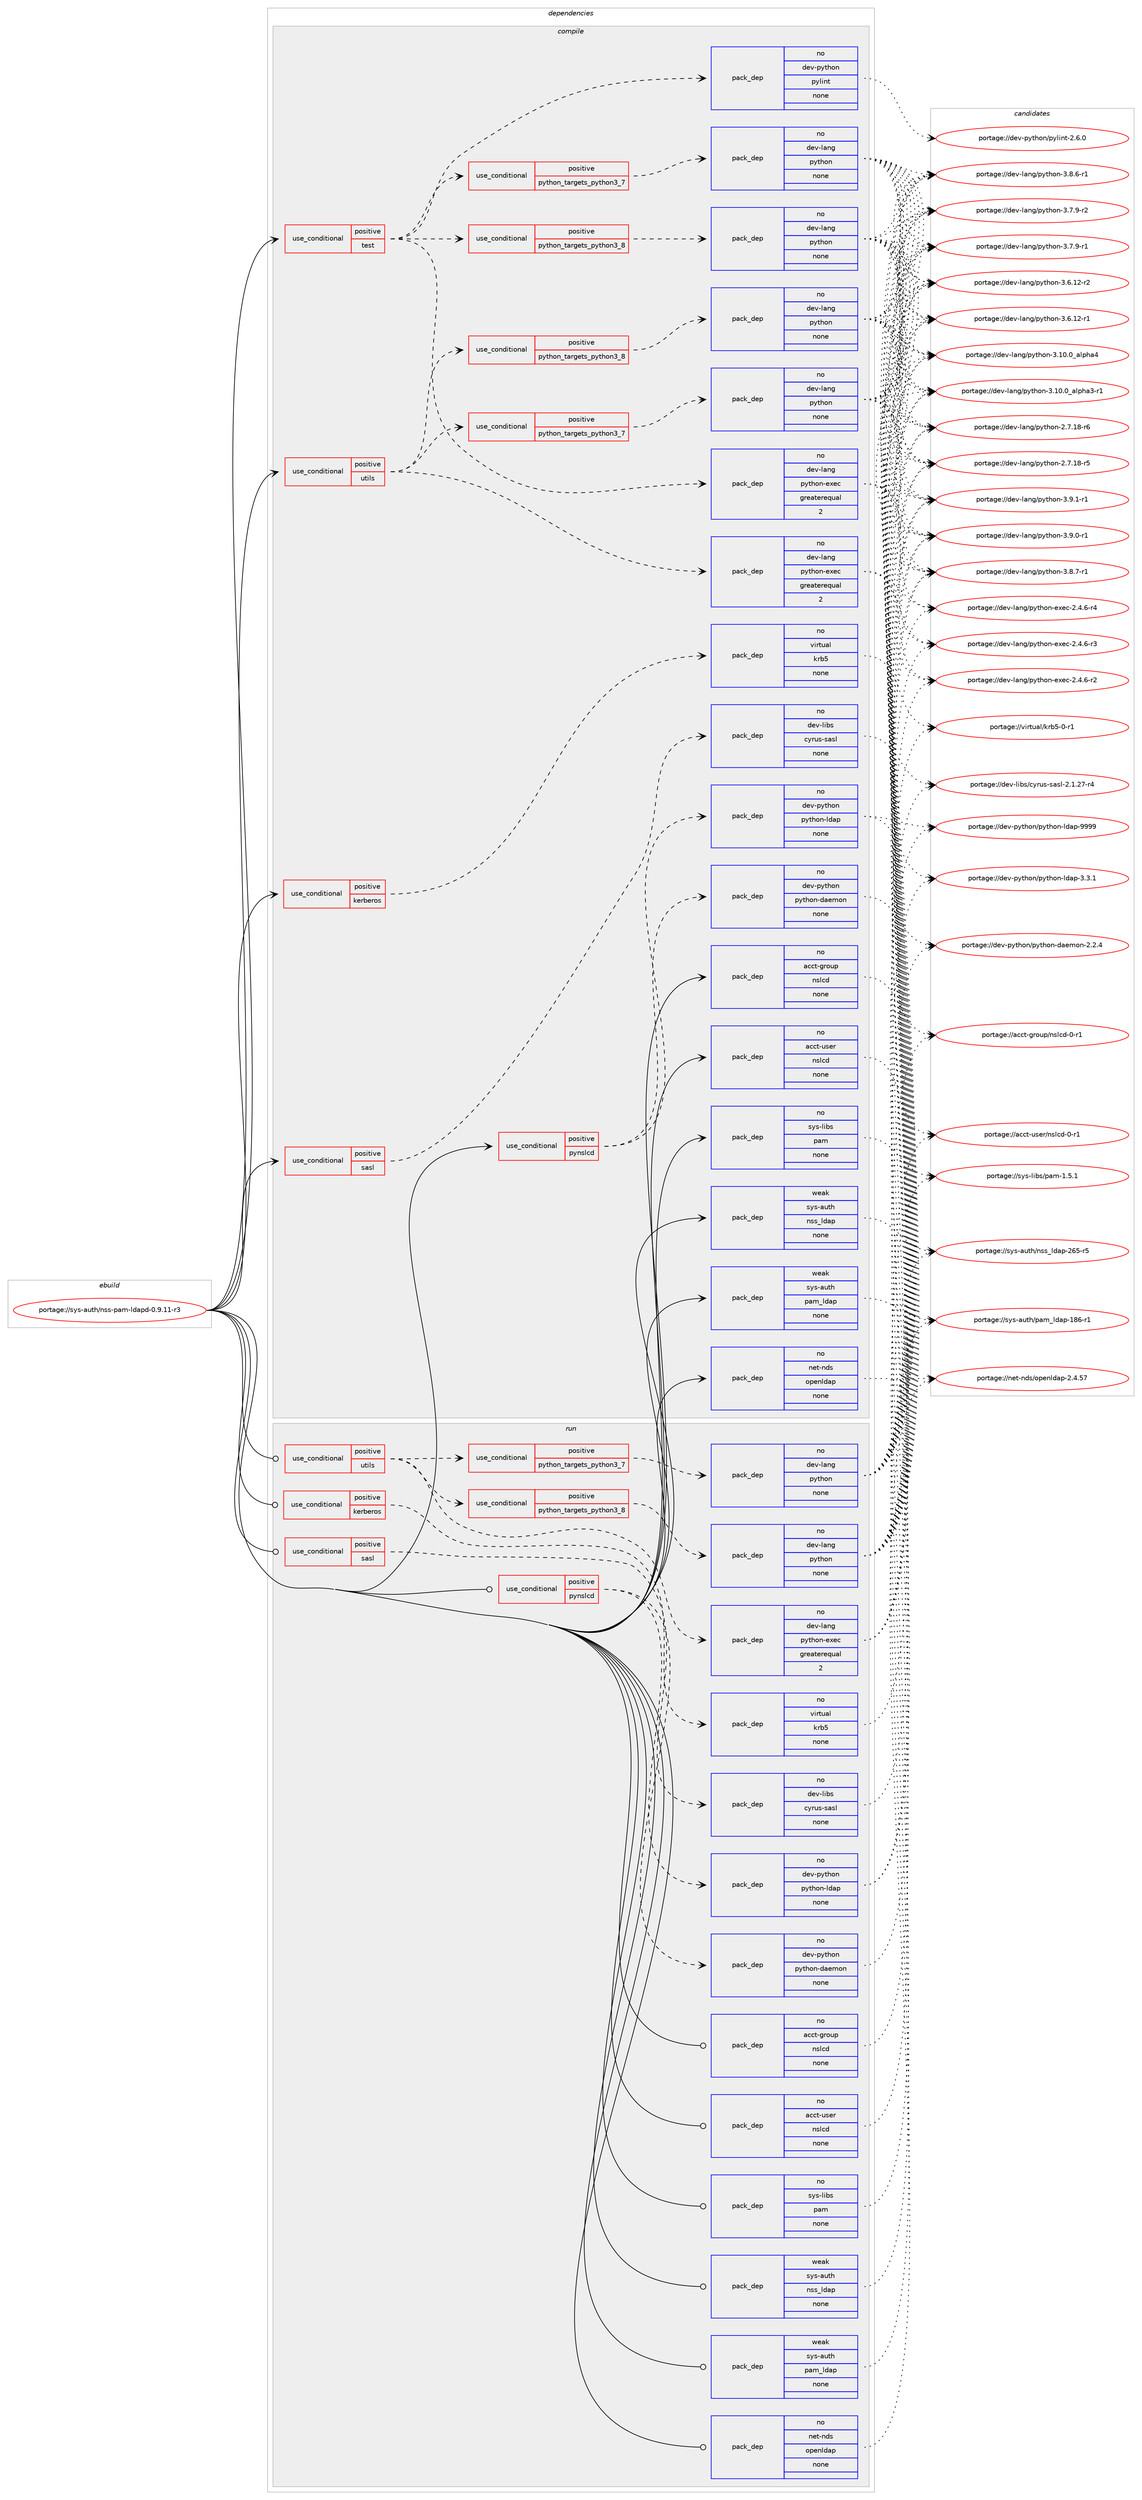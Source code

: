 digraph prolog {

# *************
# Graph options
# *************

newrank=true;
concentrate=true;
compound=true;
graph [rankdir=LR,fontname=Helvetica,fontsize=10,ranksep=1.5];#, ranksep=2.5, nodesep=0.2];
edge  [arrowhead=vee];
node  [fontname=Helvetica,fontsize=10];

# **********
# The ebuild
# **********

subgraph cluster_leftcol {
color=gray;
rank=same;
label=<<i>ebuild</i>>;
id [label="portage://sys-auth/nss-pam-ldapd-0.9.11-r3", color=red, width=4, href="../sys-auth/nss-pam-ldapd-0.9.11-r3.svg"];
}

# ****************
# The dependencies
# ****************

subgraph cluster_midcol {
color=gray;
label=<<i>dependencies</i>>;
subgraph cluster_compile {
fillcolor="#eeeeee";
style=filled;
label=<<i>compile</i>>;
subgraph cond3264 {
dependency11299 [label=<<TABLE BORDER="0" CELLBORDER="1" CELLSPACING="0" CELLPADDING="4"><TR><TD ROWSPAN="3" CELLPADDING="10">use_conditional</TD></TR><TR><TD>positive</TD></TR><TR><TD>kerberos</TD></TR></TABLE>>, shape=none, color=red];
subgraph pack7922 {
dependency11300 [label=<<TABLE BORDER="0" CELLBORDER="1" CELLSPACING="0" CELLPADDING="4" WIDTH="220"><TR><TD ROWSPAN="6" CELLPADDING="30">pack_dep</TD></TR><TR><TD WIDTH="110">no</TD></TR><TR><TD>virtual</TD></TR><TR><TD>krb5</TD></TR><TR><TD>none</TD></TR><TR><TD></TD></TR></TABLE>>, shape=none, color=blue];
}
dependency11299:e -> dependency11300:w [weight=20,style="dashed",arrowhead="vee"];
}
id:e -> dependency11299:w [weight=20,style="solid",arrowhead="vee"];
subgraph cond3265 {
dependency11301 [label=<<TABLE BORDER="0" CELLBORDER="1" CELLSPACING="0" CELLPADDING="4"><TR><TD ROWSPAN="3" CELLPADDING="10">use_conditional</TD></TR><TR><TD>positive</TD></TR><TR><TD>pynslcd</TD></TR></TABLE>>, shape=none, color=red];
subgraph pack7923 {
dependency11302 [label=<<TABLE BORDER="0" CELLBORDER="1" CELLSPACING="0" CELLPADDING="4" WIDTH="220"><TR><TD ROWSPAN="6" CELLPADDING="30">pack_dep</TD></TR><TR><TD WIDTH="110">no</TD></TR><TR><TD>dev-python</TD></TR><TR><TD>python-ldap</TD></TR><TR><TD>none</TD></TR><TR><TD></TD></TR></TABLE>>, shape=none, color=blue];
}
dependency11301:e -> dependency11302:w [weight=20,style="dashed",arrowhead="vee"];
subgraph pack7924 {
dependency11303 [label=<<TABLE BORDER="0" CELLBORDER="1" CELLSPACING="0" CELLPADDING="4" WIDTH="220"><TR><TD ROWSPAN="6" CELLPADDING="30">pack_dep</TD></TR><TR><TD WIDTH="110">no</TD></TR><TR><TD>dev-python</TD></TR><TR><TD>python-daemon</TD></TR><TR><TD>none</TD></TR><TR><TD></TD></TR></TABLE>>, shape=none, color=blue];
}
dependency11301:e -> dependency11303:w [weight=20,style="dashed",arrowhead="vee"];
}
id:e -> dependency11301:w [weight=20,style="solid",arrowhead="vee"];
subgraph cond3266 {
dependency11304 [label=<<TABLE BORDER="0" CELLBORDER="1" CELLSPACING="0" CELLPADDING="4"><TR><TD ROWSPAN="3" CELLPADDING="10">use_conditional</TD></TR><TR><TD>positive</TD></TR><TR><TD>sasl</TD></TR></TABLE>>, shape=none, color=red];
subgraph pack7925 {
dependency11305 [label=<<TABLE BORDER="0" CELLBORDER="1" CELLSPACING="0" CELLPADDING="4" WIDTH="220"><TR><TD ROWSPAN="6" CELLPADDING="30">pack_dep</TD></TR><TR><TD WIDTH="110">no</TD></TR><TR><TD>dev-libs</TD></TR><TR><TD>cyrus-sasl</TD></TR><TR><TD>none</TD></TR><TR><TD></TD></TR></TABLE>>, shape=none, color=blue];
}
dependency11304:e -> dependency11305:w [weight=20,style="dashed",arrowhead="vee"];
}
id:e -> dependency11304:w [weight=20,style="solid",arrowhead="vee"];
subgraph cond3267 {
dependency11306 [label=<<TABLE BORDER="0" CELLBORDER="1" CELLSPACING="0" CELLPADDING="4"><TR><TD ROWSPAN="3" CELLPADDING="10">use_conditional</TD></TR><TR><TD>positive</TD></TR><TR><TD>test</TD></TR></TABLE>>, shape=none, color=red];
subgraph cond3268 {
dependency11307 [label=<<TABLE BORDER="0" CELLBORDER="1" CELLSPACING="0" CELLPADDING="4"><TR><TD ROWSPAN="3" CELLPADDING="10">use_conditional</TD></TR><TR><TD>positive</TD></TR><TR><TD>python_targets_python3_7</TD></TR></TABLE>>, shape=none, color=red];
subgraph pack7926 {
dependency11308 [label=<<TABLE BORDER="0" CELLBORDER="1" CELLSPACING="0" CELLPADDING="4" WIDTH="220"><TR><TD ROWSPAN="6" CELLPADDING="30">pack_dep</TD></TR><TR><TD WIDTH="110">no</TD></TR><TR><TD>dev-lang</TD></TR><TR><TD>python</TD></TR><TR><TD>none</TD></TR><TR><TD></TD></TR></TABLE>>, shape=none, color=blue];
}
dependency11307:e -> dependency11308:w [weight=20,style="dashed",arrowhead="vee"];
}
dependency11306:e -> dependency11307:w [weight=20,style="dashed",arrowhead="vee"];
subgraph cond3269 {
dependency11309 [label=<<TABLE BORDER="0" CELLBORDER="1" CELLSPACING="0" CELLPADDING="4"><TR><TD ROWSPAN="3" CELLPADDING="10">use_conditional</TD></TR><TR><TD>positive</TD></TR><TR><TD>python_targets_python3_8</TD></TR></TABLE>>, shape=none, color=red];
subgraph pack7927 {
dependency11310 [label=<<TABLE BORDER="0" CELLBORDER="1" CELLSPACING="0" CELLPADDING="4" WIDTH="220"><TR><TD ROWSPAN="6" CELLPADDING="30">pack_dep</TD></TR><TR><TD WIDTH="110">no</TD></TR><TR><TD>dev-lang</TD></TR><TR><TD>python</TD></TR><TR><TD>none</TD></TR><TR><TD></TD></TR></TABLE>>, shape=none, color=blue];
}
dependency11309:e -> dependency11310:w [weight=20,style="dashed",arrowhead="vee"];
}
dependency11306:e -> dependency11309:w [weight=20,style="dashed",arrowhead="vee"];
subgraph pack7928 {
dependency11311 [label=<<TABLE BORDER="0" CELLBORDER="1" CELLSPACING="0" CELLPADDING="4" WIDTH="220"><TR><TD ROWSPAN="6" CELLPADDING="30">pack_dep</TD></TR><TR><TD WIDTH="110">no</TD></TR><TR><TD>dev-lang</TD></TR><TR><TD>python-exec</TD></TR><TR><TD>greaterequal</TD></TR><TR><TD>2</TD></TR></TABLE>>, shape=none, color=blue];
}
dependency11306:e -> dependency11311:w [weight=20,style="dashed",arrowhead="vee"];
subgraph pack7929 {
dependency11312 [label=<<TABLE BORDER="0" CELLBORDER="1" CELLSPACING="0" CELLPADDING="4" WIDTH="220"><TR><TD ROWSPAN="6" CELLPADDING="30">pack_dep</TD></TR><TR><TD WIDTH="110">no</TD></TR><TR><TD>dev-python</TD></TR><TR><TD>pylint</TD></TR><TR><TD>none</TD></TR><TR><TD></TD></TR></TABLE>>, shape=none, color=blue];
}
dependency11306:e -> dependency11312:w [weight=20,style="dashed",arrowhead="vee"];
}
id:e -> dependency11306:w [weight=20,style="solid",arrowhead="vee"];
subgraph cond3270 {
dependency11313 [label=<<TABLE BORDER="0" CELLBORDER="1" CELLSPACING="0" CELLPADDING="4"><TR><TD ROWSPAN="3" CELLPADDING="10">use_conditional</TD></TR><TR><TD>positive</TD></TR><TR><TD>utils</TD></TR></TABLE>>, shape=none, color=red];
subgraph cond3271 {
dependency11314 [label=<<TABLE BORDER="0" CELLBORDER="1" CELLSPACING="0" CELLPADDING="4"><TR><TD ROWSPAN="3" CELLPADDING="10">use_conditional</TD></TR><TR><TD>positive</TD></TR><TR><TD>python_targets_python3_7</TD></TR></TABLE>>, shape=none, color=red];
subgraph pack7930 {
dependency11315 [label=<<TABLE BORDER="0" CELLBORDER="1" CELLSPACING="0" CELLPADDING="4" WIDTH="220"><TR><TD ROWSPAN="6" CELLPADDING="30">pack_dep</TD></TR><TR><TD WIDTH="110">no</TD></TR><TR><TD>dev-lang</TD></TR><TR><TD>python</TD></TR><TR><TD>none</TD></TR><TR><TD></TD></TR></TABLE>>, shape=none, color=blue];
}
dependency11314:e -> dependency11315:w [weight=20,style="dashed",arrowhead="vee"];
}
dependency11313:e -> dependency11314:w [weight=20,style="dashed",arrowhead="vee"];
subgraph cond3272 {
dependency11316 [label=<<TABLE BORDER="0" CELLBORDER="1" CELLSPACING="0" CELLPADDING="4"><TR><TD ROWSPAN="3" CELLPADDING="10">use_conditional</TD></TR><TR><TD>positive</TD></TR><TR><TD>python_targets_python3_8</TD></TR></TABLE>>, shape=none, color=red];
subgraph pack7931 {
dependency11317 [label=<<TABLE BORDER="0" CELLBORDER="1" CELLSPACING="0" CELLPADDING="4" WIDTH="220"><TR><TD ROWSPAN="6" CELLPADDING="30">pack_dep</TD></TR><TR><TD WIDTH="110">no</TD></TR><TR><TD>dev-lang</TD></TR><TR><TD>python</TD></TR><TR><TD>none</TD></TR><TR><TD></TD></TR></TABLE>>, shape=none, color=blue];
}
dependency11316:e -> dependency11317:w [weight=20,style="dashed",arrowhead="vee"];
}
dependency11313:e -> dependency11316:w [weight=20,style="dashed",arrowhead="vee"];
subgraph pack7932 {
dependency11318 [label=<<TABLE BORDER="0" CELLBORDER="1" CELLSPACING="0" CELLPADDING="4" WIDTH="220"><TR><TD ROWSPAN="6" CELLPADDING="30">pack_dep</TD></TR><TR><TD WIDTH="110">no</TD></TR><TR><TD>dev-lang</TD></TR><TR><TD>python-exec</TD></TR><TR><TD>greaterequal</TD></TR><TR><TD>2</TD></TR></TABLE>>, shape=none, color=blue];
}
dependency11313:e -> dependency11318:w [weight=20,style="dashed",arrowhead="vee"];
}
id:e -> dependency11313:w [weight=20,style="solid",arrowhead="vee"];
subgraph pack7933 {
dependency11319 [label=<<TABLE BORDER="0" CELLBORDER="1" CELLSPACING="0" CELLPADDING="4" WIDTH="220"><TR><TD ROWSPAN="6" CELLPADDING="30">pack_dep</TD></TR><TR><TD WIDTH="110">no</TD></TR><TR><TD>acct-group</TD></TR><TR><TD>nslcd</TD></TR><TR><TD>none</TD></TR><TR><TD></TD></TR></TABLE>>, shape=none, color=blue];
}
id:e -> dependency11319:w [weight=20,style="solid",arrowhead="vee"];
subgraph pack7934 {
dependency11320 [label=<<TABLE BORDER="0" CELLBORDER="1" CELLSPACING="0" CELLPADDING="4" WIDTH="220"><TR><TD ROWSPAN="6" CELLPADDING="30">pack_dep</TD></TR><TR><TD WIDTH="110">no</TD></TR><TR><TD>acct-user</TD></TR><TR><TD>nslcd</TD></TR><TR><TD>none</TD></TR><TR><TD></TD></TR></TABLE>>, shape=none, color=blue];
}
id:e -> dependency11320:w [weight=20,style="solid",arrowhead="vee"];
subgraph pack7935 {
dependency11321 [label=<<TABLE BORDER="0" CELLBORDER="1" CELLSPACING="0" CELLPADDING="4" WIDTH="220"><TR><TD ROWSPAN="6" CELLPADDING="30">pack_dep</TD></TR><TR><TD WIDTH="110">no</TD></TR><TR><TD>net-nds</TD></TR><TR><TD>openldap</TD></TR><TR><TD>none</TD></TR><TR><TD></TD></TR></TABLE>>, shape=none, color=blue];
}
id:e -> dependency11321:w [weight=20,style="solid",arrowhead="vee"];
subgraph pack7936 {
dependency11322 [label=<<TABLE BORDER="0" CELLBORDER="1" CELLSPACING="0" CELLPADDING="4" WIDTH="220"><TR><TD ROWSPAN="6" CELLPADDING="30">pack_dep</TD></TR><TR><TD WIDTH="110">no</TD></TR><TR><TD>sys-libs</TD></TR><TR><TD>pam</TD></TR><TR><TD>none</TD></TR><TR><TD></TD></TR></TABLE>>, shape=none, color=blue];
}
id:e -> dependency11322:w [weight=20,style="solid",arrowhead="vee"];
subgraph pack7937 {
dependency11323 [label=<<TABLE BORDER="0" CELLBORDER="1" CELLSPACING="0" CELLPADDING="4" WIDTH="220"><TR><TD ROWSPAN="6" CELLPADDING="30">pack_dep</TD></TR><TR><TD WIDTH="110">weak</TD></TR><TR><TD>sys-auth</TD></TR><TR><TD>nss_ldap</TD></TR><TR><TD>none</TD></TR><TR><TD></TD></TR></TABLE>>, shape=none, color=blue];
}
id:e -> dependency11323:w [weight=20,style="solid",arrowhead="vee"];
subgraph pack7938 {
dependency11324 [label=<<TABLE BORDER="0" CELLBORDER="1" CELLSPACING="0" CELLPADDING="4" WIDTH="220"><TR><TD ROWSPAN="6" CELLPADDING="30">pack_dep</TD></TR><TR><TD WIDTH="110">weak</TD></TR><TR><TD>sys-auth</TD></TR><TR><TD>pam_ldap</TD></TR><TR><TD>none</TD></TR><TR><TD></TD></TR></TABLE>>, shape=none, color=blue];
}
id:e -> dependency11324:w [weight=20,style="solid",arrowhead="vee"];
}
subgraph cluster_compileandrun {
fillcolor="#eeeeee";
style=filled;
label=<<i>compile and run</i>>;
}
subgraph cluster_run {
fillcolor="#eeeeee";
style=filled;
label=<<i>run</i>>;
subgraph cond3273 {
dependency11325 [label=<<TABLE BORDER="0" CELLBORDER="1" CELLSPACING="0" CELLPADDING="4"><TR><TD ROWSPAN="3" CELLPADDING="10">use_conditional</TD></TR><TR><TD>positive</TD></TR><TR><TD>kerberos</TD></TR></TABLE>>, shape=none, color=red];
subgraph pack7939 {
dependency11326 [label=<<TABLE BORDER="0" CELLBORDER="1" CELLSPACING="0" CELLPADDING="4" WIDTH="220"><TR><TD ROWSPAN="6" CELLPADDING="30">pack_dep</TD></TR><TR><TD WIDTH="110">no</TD></TR><TR><TD>virtual</TD></TR><TR><TD>krb5</TD></TR><TR><TD>none</TD></TR><TR><TD></TD></TR></TABLE>>, shape=none, color=blue];
}
dependency11325:e -> dependency11326:w [weight=20,style="dashed",arrowhead="vee"];
}
id:e -> dependency11325:w [weight=20,style="solid",arrowhead="odot"];
subgraph cond3274 {
dependency11327 [label=<<TABLE BORDER="0" CELLBORDER="1" CELLSPACING="0" CELLPADDING="4"><TR><TD ROWSPAN="3" CELLPADDING="10">use_conditional</TD></TR><TR><TD>positive</TD></TR><TR><TD>pynslcd</TD></TR></TABLE>>, shape=none, color=red];
subgraph pack7940 {
dependency11328 [label=<<TABLE BORDER="0" CELLBORDER="1" CELLSPACING="0" CELLPADDING="4" WIDTH="220"><TR><TD ROWSPAN="6" CELLPADDING="30">pack_dep</TD></TR><TR><TD WIDTH="110">no</TD></TR><TR><TD>dev-python</TD></TR><TR><TD>python-ldap</TD></TR><TR><TD>none</TD></TR><TR><TD></TD></TR></TABLE>>, shape=none, color=blue];
}
dependency11327:e -> dependency11328:w [weight=20,style="dashed",arrowhead="vee"];
subgraph pack7941 {
dependency11329 [label=<<TABLE BORDER="0" CELLBORDER="1" CELLSPACING="0" CELLPADDING="4" WIDTH="220"><TR><TD ROWSPAN="6" CELLPADDING="30">pack_dep</TD></TR><TR><TD WIDTH="110">no</TD></TR><TR><TD>dev-python</TD></TR><TR><TD>python-daemon</TD></TR><TR><TD>none</TD></TR><TR><TD></TD></TR></TABLE>>, shape=none, color=blue];
}
dependency11327:e -> dependency11329:w [weight=20,style="dashed",arrowhead="vee"];
}
id:e -> dependency11327:w [weight=20,style="solid",arrowhead="odot"];
subgraph cond3275 {
dependency11330 [label=<<TABLE BORDER="0" CELLBORDER="1" CELLSPACING="0" CELLPADDING="4"><TR><TD ROWSPAN="3" CELLPADDING="10">use_conditional</TD></TR><TR><TD>positive</TD></TR><TR><TD>sasl</TD></TR></TABLE>>, shape=none, color=red];
subgraph pack7942 {
dependency11331 [label=<<TABLE BORDER="0" CELLBORDER="1" CELLSPACING="0" CELLPADDING="4" WIDTH="220"><TR><TD ROWSPAN="6" CELLPADDING="30">pack_dep</TD></TR><TR><TD WIDTH="110">no</TD></TR><TR><TD>dev-libs</TD></TR><TR><TD>cyrus-sasl</TD></TR><TR><TD>none</TD></TR><TR><TD></TD></TR></TABLE>>, shape=none, color=blue];
}
dependency11330:e -> dependency11331:w [weight=20,style="dashed",arrowhead="vee"];
}
id:e -> dependency11330:w [weight=20,style="solid",arrowhead="odot"];
subgraph cond3276 {
dependency11332 [label=<<TABLE BORDER="0" CELLBORDER="1" CELLSPACING="0" CELLPADDING="4"><TR><TD ROWSPAN="3" CELLPADDING="10">use_conditional</TD></TR><TR><TD>positive</TD></TR><TR><TD>utils</TD></TR></TABLE>>, shape=none, color=red];
subgraph cond3277 {
dependency11333 [label=<<TABLE BORDER="0" CELLBORDER="1" CELLSPACING="0" CELLPADDING="4"><TR><TD ROWSPAN="3" CELLPADDING="10">use_conditional</TD></TR><TR><TD>positive</TD></TR><TR><TD>python_targets_python3_7</TD></TR></TABLE>>, shape=none, color=red];
subgraph pack7943 {
dependency11334 [label=<<TABLE BORDER="0" CELLBORDER="1" CELLSPACING="0" CELLPADDING="4" WIDTH="220"><TR><TD ROWSPAN="6" CELLPADDING="30">pack_dep</TD></TR><TR><TD WIDTH="110">no</TD></TR><TR><TD>dev-lang</TD></TR><TR><TD>python</TD></TR><TR><TD>none</TD></TR><TR><TD></TD></TR></TABLE>>, shape=none, color=blue];
}
dependency11333:e -> dependency11334:w [weight=20,style="dashed",arrowhead="vee"];
}
dependency11332:e -> dependency11333:w [weight=20,style="dashed",arrowhead="vee"];
subgraph cond3278 {
dependency11335 [label=<<TABLE BORDER="0" CELLBORDER="1" CELLSPACING="0" CELLPADDING="4"><TR><TD ROWSPAN="3" CELLPADDING="10">use_conditional</TD></TR><TR><TD>positive</TD></TR><TR><TD>python_targets_python3_8</TD></TR></TABLE>>, shape=none, color=red];
subgraph pack7944 {
dependency11336 [label=<<TABLE BORDER="0" CELLBORDER="1" CELLSPACING="0" CELLPADDING="4" WIDTH="220"><TR><TD ROWSPAN="6" CELLPADDING="30">pack_dep</TD></TR><TR><TD WIDTH="110">no</TD></TR><TR><TD>dev-lang</TD></TR><TR><TD>python</TD></TR><TR><TD>none</TD></TR><TR><TD></TD></TR></TABLE>>, shape=none, color=blue];
}
dependency11335:e -> dependency11336:w [weight=20,style="dashed",arrowhead="vee"];
}
dependency11332:e -> dependency11335:w [weight=20,style="dashed",arrowhead="vee"];
subgraph pack7945 {
dependency11337 [label=<<TABLE BORDER="0" CELLBORDER="1" CELLSPACING="0" CELLPADDING="4" WIDTH="220"><TR><TD ROWSPAN="6" CELLPADDING="30">pack_dep</TD></TR><TR><TD WIDTH="110">no</TD></TR><TR><TD>dev-lang</TD></TR><TR><TD>python-exec</TD></TR><TR><TD>greaterequal</TD></TR><TR><TD>2</TD></TR></TABLE>>, shape=none, color=blue];
}
dependency11332:e -> dependency11337:w [weight=20,style="dashed",arrowhead="vee"];
}
id:e -> dependency11332:w [weight=20,style="solid",arrowhead="odot"];
subgraph pack7946 {
dependency11338 [label=<<TABLE BORDER="0" CELLBORDER="1" CELLSPACING="0" CELLPADDING="4" WIDTH="220"><TR><TD ROWSPAN="6" CELLPADDING="30">pack_dep</TD></TR><TR><TD WIDTH="110">no</TD></TR><TR><TD>acct-group</TD></TR><TR><TD>nslcd</TD></TR><TR><TD>none</TD></TR><TR><TD></TD></TR></TABLE>>, shape=none, color=blue];
}
id:e -> dependency11338:w [weight=20,style="solid",arrowhead="odot"];
subgraph pack7947 {
dependency11339 [label=<<TABLE BORDER="0" CELLBORDER="1" CELLSPACING="0" CELLPADDING="4" WIDTH="220"><TR><TD ROWSPAN="6" CELLPADDING="30">pack_dep</TD></TR><TR><TD WIDTH="110">no</TD></TR><TR><TD>acct-user</TD></TR><TR><TD>nslcd</TD></TR><TR><TD>none</TD></TR><TR><TD></TD></TR></TABLE>>, shape=none, color=blue];
}
id:e -> dependency11339:w [weight=20,style="solid",arrowhead="odot"];
subgraph pack7948 {
dependency11340 [label=<<TABLE BORDER="0" CELLBORDER="1" CELLSPACING="0" CELLPADDING="4" WIDTH="220"><TR><TD ROWSPAN="6" CELLPADDING="30">pack_dep</TD></TR><TR><TD WIDTH="110">no</TD></TR><TR><TD>net-nds</TD></TR><TR><TD>openldap</TD></TR><TR><TD>none</TD></TR><TR><TD></TD></TR></TABLE>>, shape=none, color=blue];
}
id:e -> dependency11340:w [weight=20,style="solid",arrowhead="odot"];
subgraph pack7949 {
dependency11341 [label=<<TABLE BORDER="0" CELLBORDER="1" CELLSPACING="0" CELLPADDING="4" WIDTH="220"><TR><TD ROWSPAN="6" CELLPADDING="30">pack_dep</TD></TR><TR><TD WIDTH="110">no</TD></TR><TR><TD>sys-libs</TD></TR><TR><TD>pam</TD></TR><TR><TD>none</TD></TR><TR><TD></TD></TR></TABLE>>, shape=none, color=blue];
}
id:e -> dependency11341:w [weight=20,style="solid",arrowhead="odot"];
subgraph pack7950 {
dependency11342 [label=<<TABLE BORDER="0" CELLBORDER="1" CELLSPACING="0" CELLPADDING="4" WIDTH="220"><TR><TD ROWSPAN="6" CELLPADDING="30">pack_dep</TD></TR><TR><TD WIDTH="110">weak</TD></TR><TR><TD>sys-auth</TD></TR><TR><TD>nss_ldap</TD></TR><TR><TD>none</TD></TR><TR><TD></TD></TR></TABLE>>, shape=none, color=blue];
}
id:e -> dependency11342:w [weight=20,style="solid",arrowhead="odot"];
subgraph pack7951 {
dependency11343 [label=<<TABLE BORDER="0" CELLBORDER="1" CELLSPACING="0" CELLPADDING="4" WIDTH="220"><TR><TD ROWSPAN="6" CELLPADDING="30">pack_dep</TD></TR><TR><TD WIDTH="110">weak</TD></TR><TR><TD>sys-auth</TD></TR><TR><TD>pam_ldap</TD></TR><TR><TD>none</TD></TR><TR><TD></TD></TR></TABLE>>, shape=none, color=blue];
}
id:e -> dependency11343:w [weight=20,style="solid",arrowhead="odot"];
}
}

# **************
# The candidates
# **************

subgraph cluster_choices {
rank=same;
color=gray;
label=<<i>candidates</i>>;

subgraph choice7922 {
color=black;
nodesep=1;
choice1181051141161179710847107114985345484511449 [label="portage://virtual/krb5-0-r1", color=red, width=4,href="../virtual/krb5-0-r1.svg"];
dependency11300:e -> choice1181051141161179710847107114985345484511449:w [style=dotted,weight="100"];
}
subgraph choice7923 {
color=black;
nodesep=1;
choice100101118451121211161041111104711212111610411111045108100971124557575757 [label="portage://dev-python/python-ldap-9999", color=red, width=4,href="../dev-python/python-ldap-9999.svg"];
choice10010111845112121116104111110471121211161041111104510810097112455146514649 [label="portage://dev-python/python-ldap-3.3.1", color=red, width=4,href="../dev-python/python-ldap-3.3.1.svg"];
dependency11302:e -> choice100101118451121211161041111104711212111610411111045108100971124557575757:w [style=dotted,weight="100"];
dependency11302:e -> choice10010111845112121116104111110471121211161041111104510810097112455146514649:w [style=dotted,weight="100"];
}
subgraph choice7924 {
color=black;
nodesep=1;
choice10010111845112121116104111110471121211161041111104510097101109111110455046504652 [label="portage://dev-python/python-daemon-2.2.4", color=red, width=4,href="../dev-python/python-daemon-2.2.4.svg"];
dependency11303:e -> choice10010111845112121116104111110471121211161041111104510097101109111110455046504652:w [style=dotted,weight="100"];
}
subgraph choice7925 {
color=black;
nodesep=1;
choice100101118451081059811547991211141171154511597115108455046494650554511452 [label="portage://dev-libs/cyrus-sasl-2.1.27-r4", color=red, width=4,href="../dev-libs/cyrus-sasl-2.1.27-r4.svg"];
dependency11305:e -> choice100101118451081059811547991211141171154511597115108455046494650554511452:w [style=dotted,weight="100"];
}
subgraph choice7926 {
color=black;
nodesep=1;
choice1001011184510897110103471121211161041111104551465746494511449 [label="portage://dev-lang/python-3.9.1-r1", color=red, width=4,href="../dev-lang/python-3.9.1-r1.svg"];
choice1001011184510897110103471121211161041111104551465746484511449 [label="portage://dev-lang/python-3.9.0-r1", color=red, width=4,href="../dev-lang/python-3.9.0-r1.svg"];
choice1001011184510897110103471121211161041111104551465646554511449 [label="portage://dev-lang/python-3.8.7-r1", color=red, width=4,href="../dev-lang/python-3.8.7-r1.svg"];
choice1001011184510897110103471121211161041111104551465646544511449 [label="portage://dev-lang/python-3.8.6-r1", color=red, width=4,href="../dev-lang/python-3.8.6-r1.svg"];
choice1001011184510897110103471121211161041111104551465546574511450 [label="portage://dev-lang/python-3.7.9-r2", color=red, width=4,href="../dev-lang/python-3.7.9-r2.svg"];
choice1001011184510897110103471121211161041111104551465546574511449 [label="portage://dev-lang/python-3.7.9-r1", color=red, width=4,href="../dev-lang/python-3.7.9-r1.svg"];
choice100101118451089711010347112121116104111110455146544649504511450 [label="portage://dev-lang/python-3.6.12-r2", color=red, width=4,href="../dev-lang/python-3.6.12-r2.svg"];
choice100101118451089711010347112121116104111110455146544649504511449 [label="portage://dev-lang/python-3.6.12-r1", color=red, width=4,href="../dev-lang/python-3.6.12-r1.svg"];
choice1001011184510897110103471121211161041111104551464948464895971081121049752 [label="portage://dev-lang/python-3.10.0_alpha4", color=red, width=4,href="../dev-lang/python-3.10.0_alpha4.svg"];
choice10010111845108971101034711212111610411111045514649484648959710811210497514511449 [label="portage://dev-lang/python-3.10.0_alpha3-r1", color=red, width=4,href="../dev-lang/python-3.10.0_alpha3-r1.svg"];
choice100101118451089711010347112121116104111110455046554649564511454 [label="portage://dev-lang/python-2.7.18-r6", color=red, width=4,href="../dev-lang/python-2.7.18-r6.svg"];
choice100101118451089711010347112121116104111110455046554649564511453 [label="portage://dev-lang/python-2.7.18-r5", color=red, width=4,href="../dev-lang/python-2.7.18-r5.svg"];
dependency11308:e -> choice1001011184510897110103471121211161041111104551465746494511449:w [style=dotted,weight="100"];
dependency11308:e -> choice1001011184510897110103471121211161041111104551465746484511449:w [style=dotted,weight="100"];
dependency11308:e -> choice1001011184510897110103471121211161041111104551465646554511449:w [style=dotted,weight="100"];
dependency11308:e -> choice1001011184510897110103471121211161041111104551465646544511449:w [style=dotted,weight="100"];
dependency11308:e -> choice1001011184510897110103471121211161041111104551465546574511450:w [style=dotted,weight="100"];
dependency11308:e -> choice1001011184510897110103471121211161041111104551465546574511449:w [style=dotted,weight="100"];
dependency11308:e -> choice100101118451089711010347112121116104111110455146544649504511450:w [style=dotted,weight="100"];
dependency11308:e -> choice100101118451089711010347112121116104111110455146544649504511449:w [style=dotted,weight="100"];
dependency11308:e -> choice1001011184510897110103471121211161041111104551464948464895971081121049752:w [style=dotted,weight="100"];
dependency11308:e -> choice10010111845108971101034711212111610411111045514649484648959710811210497514511449:w [style=dotted,weight="100"];
dependency11308:e -> choice100101118451089711010347112121116104111110455046554649564511454:w [style=dotted,weight="100"];
dependency11308:e -> choice100101118451089711010347112121116104111110455046554649564511453:w [style=dotted,weight="100"];
}
subgraph choice7927 {
color=black;
nodesep=1;
choice1001011184510897110103471121211161041111104551465746494511449 [label="portage://dev-lang/python-3.9.1-r1", color=red, width=4,href="../dev-lang/python-3.9.1-r1.svg"];
choice1001011184510897110103471121211161041111104551465746484511449 [label="portage://dev-lang/python-3.9.0-r1", color=red, width=4,href="../dev-lang/python-3.9.0-r1.svg"];
choice1001011184510897110103471121211161041111104551465646554511449 [label="portage://dev-lang/python-3.8.7-r1", color=red, width=4,href="../dev-lang/python-3.8.7-r1.svg"];
choice1001011184510897110103471121211161041111104551465646544511449 [label="portage://dev-lang/python-3.8.6-r1", color=red, width=4,href="../dev-lang/python-3.8.6-r1.svg"];
choice1001011184510897110103471121211161041111104551465546574511450 [label="portage://dev-lang/python-3.7.9-r2", color=red, width=4,href="../dev-lang/python-3.7.9-r2.svg"];
choice1001011184510897110103471121211161041111104551465546574511449 [label="portage://dev-lang/python-3.7.9-r1", color=red, width=4,href="../dev-lang/python-3.7.9-r1.svg"];
choice100101118451089711010347112121116104111110455146544649504511450 [label="portage://dev-lang/python-3.6.12-r2", color=red, width=4,href="../dev-lang/python-3.6.12-r2.svg"];
choice100101118451089711010347112121116104111110455146544649504511449 [label="portage://dev-lang/python-3.6.12-r1", color=red, width=4,href="../dev-lang/python-3.6.12-r1.svg"];
choice1001011184510897110103471121211161041111104551464948464895971081121049752 [label="portage://dev-lang/python-3.10.0_alpha4", color=red, width=4,href="../dev-lang/python-3.10.0_alpha4.svg"];
choice10010111845108971101034711212111610411111045514649484648959710811210497514511449 [label="portage://dev-lang/python-3.10.0_alpha3-r1", color=red, width=4,href="../dev-lang/python-3.10.0_alpha3-r1.svg"];
choice100101118451089711010347112121116104111110455046554649564511454 [label="portage://dev-lang/python-2.7.18-r6", color=red, width=4,href="../dev-lang/python-2.7.18-r6.svg"];
choice100101118451089711010347112121116104111110455046554649564511453 [label="portage://dev-lang/python-2.7.18-r5", color=red, width=4,href="../dev-lang/python-2.7.18-r5.svg"];
dependency11310:e -> choice1001011184510897110103471121211161041111104551465746494511449:w [style=dotted,weight="100"];
dependency11310:e -> choice1001011184510897110103471121211161041111104551465746484511449:w [style=dotted,weight="100"];
dependency11310:e -> choice1001011184510897110103471121211161041111104551465646554511449:w [style=dotted,weight="100"];
dependency11310:e -> choice1001011184510897110103471121211161041111104551465646544511449:w [style=dotted,weight="100"];
dependency11310:e -> choice1001011184510897110103471121211161041111104551465546574511450:w [style=dotted,weight="100"];
dependency11310:e -> choice1001011184510897110103471121211161041111104551465546574511449:w [style=dotted,weight="100"];
dependency11310:e -> choice100101118451089711010347112121116104111110455146544649504511450:w [style=dotted,weight="100"];
dependency11310:e -> choice100101118451089711010347112121116104111110455146544649504511449:w [style=dotted,weight="100"];
dependency11310:e -> choice1001011184510897110103471121211161041111104551464948464895971081121049752:w [style=dotted,weight="100"];
dependency11310:e -> choice10010111845108971101034711212111610411111045514649484648959710811210497514511449:w [style=dotted,weight="100"];
dependency11310:e -> choice100101118451089711010347112121116104111110455046554649564511454:w [style=dotted,weight="100"];
dependency11310:e -> choice100101118451089711010347112121116104111110455046554649564511453:w [style=dotted,weight="100"];
}
subgraph choice7928 {
color=black;
nodesep=1;
choice10010111845108971101034711212111610411111045101120101994550465246544511452 [label="portage://dev-lang/python-exec-2.4.6-r4", color=red, width=4,href="../dev-lang/python-exec-2.4.6-r4.svg"];
choice10010111845108971101034711212111610411111045101120101994550465246544511451 [label="portage://dev-lang/python-exec-2.4.6-r3", color=red, width=4,href="../dev-lang/python-exec-2.4.6-r3.svg"];
choice10010111845108971101034711212111610411111045101120101994550465246544511450 [label="portage://dev-lang/python-exec-2.4.6-r2", color=red, width=4,href="../dev-lang/python-exec-2.4.6-r2.svg"];
dependency11311:e -> choice10010111845108971101034711212111610411111045101120101994550465246544511452:w [style=dotted,weight="100"];
dependency11311:e -> choice10010111845108971101034711212111610411111045101120101994550465246544511451:w [style=dotted,weight="100"];
dependency11311:e -> choice10010111845108971101034711212111610411111045101120101994550465246544511450:w [style=dotted,weight="100"];
}
subgraph choice7929 {
color=black;
nodesep=1;
choice1001011184511212111610411111047112121108105110116455046544648 [label="portage://dev-python/pylint-2.6.0", color=red, width=4,href="../dev-python/pylint-2.6.0.svg"];
dependency11312:e -> choice1001011184511212111610411111047112121108105110116455046544648:w [style=dotted,weight="100"];
}
subgraph choice7930 {
color=black;
nodesep=1;
choice1001011184510897110103471121211161041111104551465746494511449 [label="portage://dev-lang/python-3.9.1-r1", color=red, width=4,href="../dev-lang/python-3.9.1-r1.svg"];
choice1001011184510897110103471121211161041111104551465746484511449 [label="portage://dev-lang/python-3.9.0-r1", color=red, width=4,href="../dev-lang/python-3.9.0-r1.svg"];
choice1001011184510897110103471121211161041111104551465646554511449 [label="portage://dev-lang/python-3.8.7-r1", color=red, width=4,href="../dev-lang/python-3.8.7-r1.svg"];
choice1001011184510897110103471121211161041111104551465646544511449 [label="portage://dev-lang/python-3.8.6-r1", color=red, width=4,href="../dev-lang/python-3.8.6-r1.svg"];
choice1001011184510897110103471121211161041111104551465546574511450 [label="portage://dev-lang/python-3.7.9-r2", color=red, width=4,href="../dev-lang/python-3.7.9-r2.svg"];
choice1001011184510897110103471121211161041111104551465546574511449 [label="portage://dev-lang/python-3.7.9-r1", color=red, width=4,href="../dev-lang/python-3.7.9-r1.svg"];
choice100101118451089711010347112121116104111110455146544649504511450 [label="portage://dev-lang/python-3.6.12-r2", color=red, width=4,href="../dev-lang/python-3.6.12-r2.svg"];
choice100101118451089711010347112121116104111110455146544649504511449 [label="portage://dev-lang/python-3.6.12-r1", color=red, width=4,href="../dev-lang/python-3.6.12-r1.svg"];
choice1001011184510897110103471121211161041111104551464948464895971081121049752 [label="portage://dev-lang/python-3.10.0_alpha4", color=red, width=4,href="../dev-lang/python-3.10.0_alpha4.svg"];
choice10010111845108971101034711212111610411111045514649484648959710811210497514511449 [label="portage://dev-lang/python-3.10.0_alpha3-r1", color=red, width=4,href="../dev-lang/python-3.10.0_alpha3-r1.svg"];
choice100101118451089711010347112121116104111110455046554649564511454 [label="portage://dev-lang/python-2.7.18-r6", color=red, width=4,href="../dev-lang/python-2.7.18-r6.svg"];
choice100101118451089711010347112121116104111110455046554649564511453 [label="portage://dev-lang/python-2.7.18-r5", color=red, width=4,href="../dev-lang/python-2.7.18-r5.svg"];
dependency11315:e -> choice1001011184510897110103471121211161041111104551465746494511449:w [style=dotted,weight="100"];
dependency11315:e -> choice1001011184510897110103471121211161041111104551465746484511449:w [style=dotted,weight="100"];
dependency11315:e -> choice1001011184510897110103471121211161041111104551465646554511449:w [style=dotted,weight="100"];
dependency11315:e -> choice1001011184510897110103471121211161041111104551465646544511449:w [style=dotted,weight="100"];
dependency11315:e -> choice1001011184510897110103471121211161041111104551465546574511450:w [style=dotted,weight="100"];
dependency11315:e -> choice1001011184510897110103471121211161041111104551465546574511449:w [style=dotted,weight="100"];
dependency11315:e -> choice100101118451089711010347112121116104111110455146544649504511450:w [style=dotted,weight="100"];
dependency11315:e -> choice100101118451089711010347112121116104111110455146544649504511449:w [style=dotted,weight="100"];
dependency11315:e -> choice1001011184510897110103471121211161041111104551464948464895971081121049752:w [style=dotted,weight="100"];
dependency11315:e -> choice10010111845108971101034711212111610411111045514649484648959710811210497514511449:w [style=dotted,weight="100"];
dependency11315:e -> choice100101118451089711010347112121116104111110455046554649564511454:w [style=dotted,weight="100"];
dependency11315:e -> choice100101118451089711010347112121116104111110455046554649564511453:w [style=dotted,weight="100"];
}
subgraph choice7931 {
color=black;
nodesep=1;
choice1001011184510897110103471121211161041111104551465746494511449 [label="portage://dev-lang/python-3.9.1-r1", color=red, width=4,href="../dev-lang/python-3.9.1-r1.svg"];
choice1001011184510897110103471121211161041111104551465746484511449 [label="portage://dev-lang/python-3.9.0-r1", color=red, width=4,href="../dev-lang/python-3.9.0-r1.svg"];
choice1001011184510897110103471121211161041111104551465646554511449 [label="portage://dev-lang/python-3.8.7-r1", color=red, width=4,href="../dev-lang/python-3.8.7-r1.svg"];
choice1001011184510897110103471121211161041111104551465646544511449 [label="portage://dev-lang/python-3.8.6-r1", color=red, width=4,href="../dev-lang/python-3.8.6-r1.svg"];
choice1001011184510897110103471121211161041111104551465546574511450 [label="portage://dev-lang/python-3.7.9-r2", color=red, width=4,href="../dev-lang/python-3.7.9-r2.svg"];
choice1001011184510897110103471121211161041111104551465546574511449 [label="portage://dev-lang/python-3.7.9-r1", color=red, width=4,href="../dev-lang/python-3.7.9-r1.svg"];
choice100101118451089711010347112121116104111110455146544649504511450 [label="portage://dev-lang/python-3.6.12-r2", color=red, width=4,href="../dev-lang/python-3.6.12-r2.svg"];
choice100101118451089711010347112121116104111110455146544649504511449 [label="portage://dev-lang/python-3.6.12-r1", color=red, width=4,href="../dev-lang/python-3.6.12-r1.svg"];
choice1001011184510897110103471121211161041111104551464948464895971081121049752 [label="portage://dev-lang/python-3.10.0_alpha4", color=red, width=4,href="../dev-lang/python-3.10.0_alpha4.svg"];
choice10010111845108971101034711212111610411111045514649484648959710811210497514511449 [label="portage://dev-lang/python-3.10.0_alpha3-r1", color=red, width=4,href="../dev-lang/python-3.10.0_alpha3-r1.svg"];
choice100101118451089711010347112121116104111110455046554649564511454 [label="portage://dev-lang/python-2.7.18-r6", color=red, width=4,href="../dev-lang/python-2.7.18-r6.svg"];
choice100101118451089711010347112121116104111110455046554649564511453 [label="portage://dev-lang/python-2.7.18-r5", color=red, width=4,href="../dev-lang/python-2.7.18-r5.svg"];
dependency11317:e -> choice1001011184510897110103471121211161041111104551465746494511449:w [style=dotted,weight="100"];
dependency11317:e -> choice1001011184510897110103471121211161041111104551465746484511449:w [style=dotted,weight="100"];
dependency11317:e -> choice1001011184510897110103471121211161041111104551465646554511449:w [style=dotted,weight="100"];
dependency11317:e -> choice1001011184510897110103471121211161041111104551465646544511449:w [style=dotted,weight="100"];
dependency11317:e -> choice1001011184510897110103471121211161041111104551465546574511450:w [style=dotted,weight="100"];
dependency11317:e -> choice1001011184510897110103471121211161041111104551465546574511449:w [style=dotted,weight="100"];
dependency11317:e -> choice100101118451089711010347112121116104111110455146544649504511450:w [style=dotted,weight="100"];
dependency11317:e -> choice100101118451089711010347112121116104111110455146544649504511449:w [style=dotted,weight="100"];
dependency11317:e -> choice1001011184510897110103471121211161041111104551464948464895971081121049752:w [style=dotted,weight="100"];
dependency11317:e -> choice10010111845108971101034711212111610411111045514649484648959710811210497514511449:w [style=dotted,weight="100"];
dependency11317:e -> choice100101118451089711010347112121116104111110455046554649564511454:w [style=dotted,weight="100"];
dependency11317:e -> choice100101118451089711010347112121116104111110455046554649564511453:w [style=dotted,weight="100"];
}
subgraph choice7932 {
color=black;
nodesep=1;
choice10010111845108971101034711212111610411111045101120101994550465246544511452 [label="portage://dev-lang/python-exec-2.4.6-r4", color=red, width=4,href="../dev-lang/python-exec-2.4.6-r4.svg"];
choice10010111845108971101034711212111610411111045101120101994550465246544511451 [label="portage://dev-lang/python-exec-2.4.6-r3", color=red, width=4,href="../dev-lang/python-exec-2.4.6-r3.svg"];
choice10010111845108971101034711212111610411111045101120101994550465246544511450 [label="portage://dev-lang/python-exec-2.4.6-r2", color=red, width=4,href="../dev-lang/python-exec-2.4.6-r2.svg"];
dependency11318:e -> choice10010111845108971101034711212111610411111045101120101994550465246544511452:w [style=dotted,weight="100"];
dependency11318:e -> choice10010111845108971101034711212111610411111045101120101994550465246544511451:w [style=dotted,weight="100"];
dependency11318:e -> choice10010111845108971101034711212111610411111045101120101994550465246544511450:w [style=dotted,weight="100"];
}
subgraph choice7933 {
color=black;
nodesep=1;
choice97999911645103114111117112471101151089910045484511449 [label="portage://acct-group/nslcd-0-r1", color=red, width=4,href="../acct-group/nslcd-0-r1.svg"];
dependency11319:e -> choice97999911645103114111117112471101151089910045484511449:w [style=dotted,weight="100"];
}
subgraph choice7934 {
color=black;
nodesep=1;
choice97999911645117115101114471101151089910045484511449 [label="portage://acct-user/nslcd-0-r1", color=red, width=4,href="../acct-user/nslcd-0-r1.svg"];
dependency11320:e -> choice97999911645117115101114471101151089910045484511449:w [style=dotted,weight="100"];
}
subgraph choice7935 {
color=black;
nodesep=1;
choice11010111645110100115471111121011101081009711245504652465355 [label="portage://net-nds/openldap-2.4.57", color=red, width=4,href="../net-nds/openldap-2.4.57.svg"];
dependency11321:e -> choice11010111645110100115471111121011101081009711245504652465355:w [style=dotted,weight="100"];
}
subgraph choice7936 {
color=black;
nodesep=1;
choice11512111545108105981154711297109454946534649 [label="portage://sys-libs/pam-1.5.1", color=red, width=4,href="../sys-libs/pam-1.5.1.svg"];
dependency11322:e -> choice11512111545108105981154711297109454946534649:w [style=dotted,weight="100"];
}
subgraph choice7937 {
color=black;
nodesep=1;
choice1151211154597117116104471101151159510810097112455054534511453 [label="portage://sys-auth/nss_ldap-265-r5", color=red, width=4,href="../sys-auth/nss_ldap-265-r5.svg"];
dependency11323:e -> choice1151211154597117116104471101151159510810097112455054534511453:w [style=dotted,weight="100"];
}
subgraph choice7938 {
color=black;
nodesep=1;
choice115121115459711711610447112971099510810097112454956544511449 [label="portage://sys-auth/pam_ldap-186-r1", color=red, width=4,href="../sys-auth/pam_ldap-186-r1.svg"];
dependency11324:e -> choice115121115459711711610447112971099510810097112454956544511449:w [style=dotted,weight="100"];
}
subgraph choice7939 {
color=black;
nodesep=1;
choice1181051141161179710847107114985345484511449 [label="portage://virtual/krb5-0-r1", color=red, width=4,href="../virtual/krb5-0-r1.svg"];
dependency11326:e -> choice1181051141161179710847107114985345484511449:w [style=dotted,weight="100"];
}
subgraph choice7940 {
color=black;
nodesep=1;
choice100101118451121211161041111104711212111610411111045108100971124557575757 [label="portage://dev-python/python-ldap-9999", color=red, width=4,href="../dev-python/python-ldap-9999.svg"];
choice10010111845112121116104111110471121211161041111104510810097112455146514649 [label="portage://dev-python/python-ldap-3.3.1", color=red, width=4,href="../dev-python/python-ldap-3.3.1.svg"];
dependency11328:e -> choice100101118451121211161041111104711212111610411111045108100971124557575757:w [style=dotted,weight="100"];
dependency11328:e -> choice10010111845112121116104111110471121211161041111104510810097112455146514649:w [style=dotted,weight="100"];
}
subgraph choice7941 {
color=black;
nodesep=1;
choice10010111845112121116104111110471121211161041111104510097101109111110455046504652 [label="portage://dev-python/python-daemon-2.2.4", color=red, width=4,href="../dev-python/python-daemon-2.2.4.svg"];
dependency11329:e -> choice10010111845112121116104111110471121211161041111104510097101109111110455046504652:w [style=dotted,weight="100"];
}
subgraph choice7942 {
color=black;
nodesep=1;
choice100101118451081059811547991211141171154511597115108455046494650554511452 [label="portage://dev-libs/cyrus-sasl-2.1.27-r4", color=red, width=4,href="../dev-libs/cyrus-sasl-2.1.27-r4.svg"];
dependency11331:e -> choice100101118451081059811547991211141171154511597115108455046494650554511452:w [style=dotted,weight="100"];
}
subgraph choice7943 {
color=black;
nodesep=1;
choice1001011184510897110103471121211161041111104551465746494511449 [label="portage://dev-lang/python-3.9.1-r1", color=red, width=4,href="../dev-lang/python-3.9.1-r1.svg"];
choice1001011184510897110103471121211161041111104551465746484511449 [label="portage://dev-lang/python-3.9.0-r1", color=red, width=4,href="../dev-lang/python-3.9.0-r1.svg"];
choice1001011184510897110103471121211161041111104551465646554511449 [label="portage://dev-lang/python-3.8.7-r1", color=red, width=4,href="../dev-lang/python-3.8.7-r1.svg"];
choice1001011184510897110103471121211161041111104551465646544511449 [label="portage://dev-lang/python-3.8.6-r1", color=red, width=4,href="../dev-lang/python-3.8.6-r1.svg"];
choice1001011184510897110103471121211161041111104551465546574511450 [label="portage://dev-lang/python-3.7.9-r2", color=red, width=4,href="../dev-lang/python-3.7.9-r2.svg"];
choice1001011184510897110103471121211161041111104551465546574511449 [label="portage://dev-lang/python-3.7.9-r1", color=red, width=4,href="../dev-lang/python-3.7.9-r1.svg"];
choice100101118451089711010347112121116104111110455146544649504511450 [label="portage://dev-lang/python-3.6.12-r2", color=red, width=4,href="../dev-lang/python-3.6.12-r2.svg"];
choice100101118451089711010347112121116104111110455146544649504511449 [label="portage://dev-lang/python-3.6.12-r1", color=red, width=4,href="../dev-lang/python-3.6.12-r1.svg"];
choice1001011184510897110103471121211161041111104551464948464895971081121049752 [label="portage://dev-lang/python-3.10.0_alpha4", color=red, width=4,href="../dev-lang/python-3.10.0_alpha4.svg"];
choice10010111845108971101034711212111610411111045514649484648959710811210497514511449 [label="portage://dev-lang/python-3.10.0_alpha3-r1", color=red, width=4,href="../dev-lang/python-3.10.0_alpha3-r1.svg"];
choice100101118451089711010347112121116104111110455046554649564511454 [label="portage://dev-lang/python-2.7.18-r6", color=red, width=4,href="../dev-lang/python-2.7.18-r6.svg"];
choice100101118451089711010347112121116104111110455046554649564511453 [label="portage://dev-lang/python-2.7.18-r5", color=red, width=4,href="../dev-lang/python-2.7.18-r5.svg"];
dependency11334:e -> choice1001011184510897110103471121211161041111104551465746494511449:w [style=dotted,weight="100"];
dependency11334:e -> choice1001011184510897110103471121211161041111104551465746484511449:w [style=dotted,weight="100"];
dependency11334:e -> choice1001011184510897110103471121211161041111104551465646554511449:w [style=dotted,weight="100"];
dependency11334:e -> choice1001011184510897110103471121211161041111104551465646544511449:w [style=dotted,weight="100"];
dependency11334:e -> choice1001011184510897110103471121211161041111104551465546574511450:w [style=dotted,weight="100"];
dependency11334:e -> choice1001011184510897110103471121211161041111104551465546574511449:w [style=dotted,weight="100"];
dependency11334:e -> choice100101118451089711010347112121116104111110455146544649504511450:w [style=dotted,weight="100"];
dependency11334:e -> choice100101118451089711010347112121116104111110455146544649504511449:w [style=dotted,weight="100"];
dependency11334:e -> choice1001011184510897110103471121211161041111104551464948464895971081121049752:w [style=dotted,weight="100"];
dependency11334:e -> choice10010111845108971101034711212111610411111045514649484648959710811210497514511449:w [style=dotted,weight="100"];
dependency11334:e -> choice100101118451089711010347112121116104111110455046554649564511454:w [style=dotted,weight="100"];
dependency11334:e -> choice100101118451089711010347112121116104111110455046554649564511453:w [style=dotted,weight="100"];
}
subgraph choice7944 {
color=black;
nodesep=1;
choice1001011184510897110103471121211161041111104551465746494511449 [label="portage://dev-lang/python-3.9.1-r1", color=red, width=4,href="../dev-lang/python-3.9.1-r1.svg"];
choice1001011184510897110103471121211161041111104551465746484511449 [label="portage://dev-lang/python-3.9.0-r1", color=red, width=4,href="../dev-lang/python-3.9.0-r1.svg"];
choice1001011184510897110103471121211161041111104551465646554511449 [label="portage://dev-lang/python-3.8.7-r1", color=red, width=4,href="../dev-lang/python-3.8.7-r1.svg"];
choice1001011184510897110103471121211161041111104551465646544511449 [label="portage://dev-lang/python-3.8.6-r1", color=red, width=4,href="../dev-lang/python-3.8.6-r1.svg"];
choice1001011184510897110103471121211161041111104551465546574511450 [label="portage://dev-lang/python-3.7.9-r2", color=red, width=4,href="../dev-lang/python-3.7.9-r2.svg"];
choice1001011184510897110103471121211161041111104551465546574511449 [label="portage://dev-lang/python-3.7.9-r1", color=red, width=4,href="../dev-lang/python-3.7.9-r1.svg"];
choice100101118451089711010347112121116104111110455146544649504511450 [label="portage://dev-lang/python-3.6.12-r2", color=red, width=4,href="../dev-lang/python-3.6.12-r2.svg"];
choice100101118451089711010347112121116104111110455146544649504511449 [label="portage://dev-lang/python-3.6.12-r1", color=red, width=4,href="../dev-lang/python-3.6.12-r1.svg"];
choice1001011184510897110103471121211161041111104551464948464895971081121049752 [label="portage://dev-lang/python-3.10.0_alpha4", color=red, width=4,href="../dev-lang/python-3.10.0_alpha4.svg"];
choice10010111845108971101034711212111610411111045514649484648959710811210497514511449 [label="portage://dev-lang/python-3.10.0_alpha3-r1", color=red, width=4,href="../dev-lang/python-3.10.0_alpha3-r1.svg"];
choice100101118451089711010347112121116104111110455046554649564511454 [label="portage://dev-lang/python-2.7.18-r6", color=red, width=4,href="../dev-lang/python-2.7.18-r6.svg"];
choice100101118451089711010347112121116104111110455046554649564511453 [label="portage://dev-lang/python-2.7.18-r5", color=red, width=4,href="../dev-lang/python-2.7.18-r5.svg"];
dependency11336:e -> choice1001011184510897110103471121211161041111104551465746494511449:w [style=dotted,weight="100"];
dependency11336:e -> choice1001011184510897110103471121211161041111104551465746484511449:w [style=dotted,weight="100"];
dependency11336:e -> choice1001011184510897110103471121211161041111104551465646554511449:w [style=dotted,weight="100"];
dependency11336:e -> choice1001011184510897110103471121211161041111104551465646544511449:w [style=dotted,weight="100"];
dependency11336:e -> choice1001011184510897110103471121211161041111104551465546574511450:w [style=dotted,weight="100"];
dependency11336:e -> choice1001011184510897110103471121211161041111104551465546574511449:w [style=dotted,weight="100"];
dependency11336:e -> choice100101118451089711010347112121116104111110455146544649504511450:w [style=dotted,weight="100"];
dependency11336:e -> choice100101118451089711010347112121116104111110455146544649504511449:w [style=dotted,weight="100"];
dependency11336:e -> choice1001011184510897110103471121211161041111104551464948464895971081121049752:w [style=dotted,weight="100"];
dependency11336:e -> choice10010111845108971101034711212111610411111045514649484648959710811210497514511449:w [style=dotted,weight="100"];
dependency11336:e -> choice100101118451089711010347112121116104111110455046554649564511454:w [style=dotted,weight="100"];
dependency11336:e -> choice100101118451089711010347112121116104111110455046554649564511453:w [style=dotted,weight="100"];
}
subgraph choice7945 {
color=black;
nodesep=1;
choice10010111845108971101034711212111610411111045101120101994550465246544511452 [label="portage://dev-lang/python-exec-2.4.6-r4", color=red, width=4,href="../dev-lang/python-exec-2.4.6-r4.svg"];
choice10010111845108971101034711212111610411111045101120101994550465246544511451 [label="portage://dev-lang/python-exec-2.4.6-r3", color=red, width=4,href="../dev-lang/python-exec-2.4.6-r3.svg"];
choice10010111845108971101034711212111610411111045101120101994550465246544511450 [label="portage://dev-lang/python-exec-2.4.6-r2", color=red, width=4,href="../dev-lang/python-exec-2.4.6-r2.svg"];
dependency11337:e -> choice10010111845108971101034711212111610411111045101120101994550465246544511452:w [style=dotted,weight="100"];
dependency11337:e -> choice10010111845108971101034711212111610411111045101120101994550465246544511451:w [style=dotted,weight="100"];
dependency11337:e -> choice10010111845108971101034711212111610411111045101120101994550465246544511450:w [style=dotted,weight="100"];
}
subgraph choice7946 {
color=black;
nodesep=1;
choice97999911645103114111117112471101151089910045484511449 [label="portage://acct-group/nslcd-0-r1", color=red, width=4,href="../acct-group/nslcd-0-r1.svg"];
dependency11338:e -> choice97999911645103114111117112471101151089910045484511449:w [style=dotted,weight="100"];
}
subgraph choice7947 {
color=black;
nodesep=1;
choice97999911645117115101114471101151089910045484511449 [label="portage://acct-user/nslcd-0-r1", color=red, width=4,href="../acct-user/nslcd-0-r1.svg"];
dependency11339:e -> choice97999911645117115101114471101151089910045484511449:w [style=dotted,weight="100"];
}
subgraph choice7948 {
color=black;
nodesep=1;
choice11010111645110100115471111121011101081009711245504652465355 [label="portage://net-nds/openldap-2.4.57", color=red, width=4,href="../net-nds/openldap-2.4.57.svg"];
dependency11340:e -> choice11010111645110100115471111121011101081009711245504652465355:w [style=dotted,weight="100"];
}
subgraph choice7949 {
color=black;
nodesep=1;
choice11512111545108105981154711297109454946534649 [label="portage://sys-libs/pam-1.5.1", color=red, width=4,href="../sys-libs/pam-1.5.1.svg"];
dependency11341:e -> choice11512111545108105981154711297109454946534649:w [style=dotted,weight="100"];
}
subgraph choice7950 {
color=black;
nodesep=1;
choice1151211154597117116104471101151159510810097112455054534511453 [label="portage://sys-auth/nss_ldap-265-r5", color=red, width=4,href="../sys-auth/nss_ldap-265-r5.svg"];
dependency11342:e -> choice1151211154597117116104471101151159510810097112455054534511453:w [style=dotted,weight="100"];
}
subgraph choice7951 {
color=black;
nodesep=1;
choice115121115459711711610447112971099510810097112454956544511449 [label="portage://sys-auth/pam_ldap-186-r1", color=red, width=4,href="../sys-auth/pam_ldap-186-r1.svg"];
dependency11343:e -> choice115121115459711711610447112971099510810097112454956544511449:w [style=dotted,weight="100"];
}
}

}
